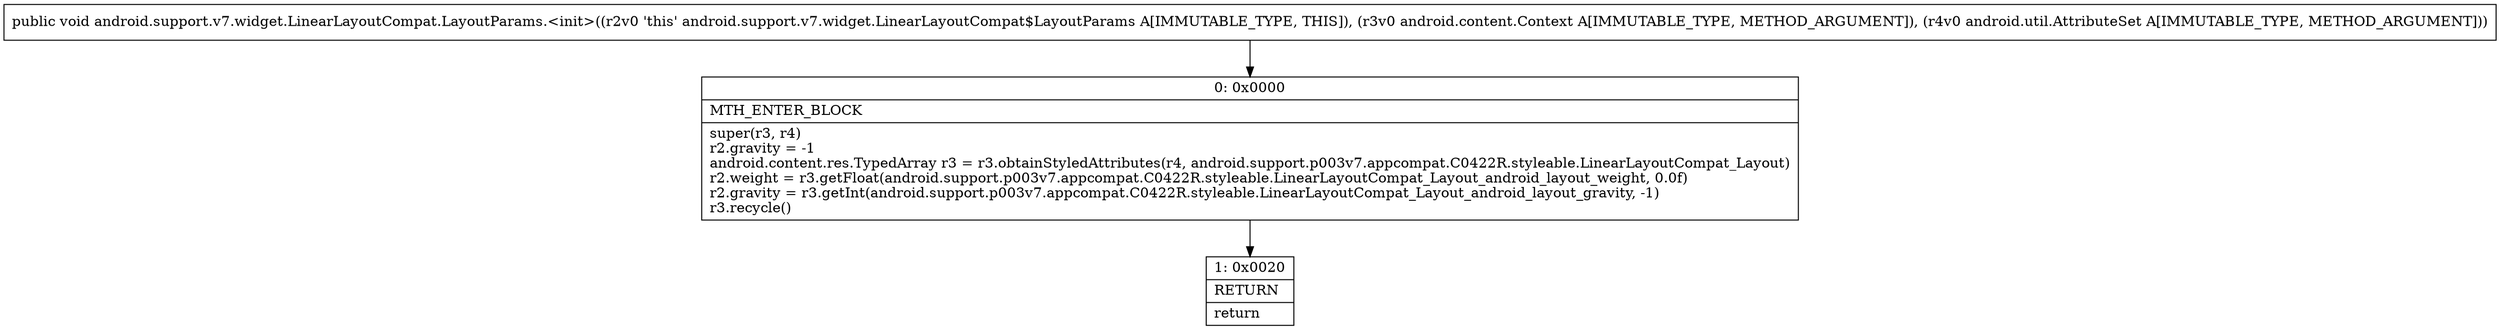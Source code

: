 digraph "CFG forandroid.support.v7.widget.LinearLayoutCompat.LayoutParams.\<init\>(Landroid\/content\/Context;Landroid\/util\/AttributeSet;)V" {
Node_0 [shape=record,label="{0\:\ 0x0000|MTH_ENTER_BLOCK\l|super(r3, r4)\lr2.gravity = \-1\landroid.content.res.TypedArray r3 = r3.obtainStyledAttributes(r4, android.support.p003v7.appcompat.C0422R.styleable.LinearLayoutCompat_Layout)\lr2.weight = r3.getFloat(android.support.p003v7.appcompat.C0422R.styleable.LinearLayoutCompat_Layout_android_layout_weight, 0.0f)\lr2.gravity = r3.getInt(android.support.p003v7.appcompat.C0422R.styleable.LinearLayoutCompat_Layout_android_layout_gravity, \-1)\lr3.recycle()\l}"];
Node_1 [shape=record,label="{1\:\ 0x0020|RETURN\l|return\l}"];
MethodNode[shape=record,label="{public void android.support.v7.widget.LinearLayoutCompat.LayoutParams.\<init\>((r2v0 'this' android.support.v7.widget.LinearLayoutCompat$LayoutParams A[IMMUTABLE_TYPE, THIS]), (r3v0 android.content.Context A[IMMUTABLE_TYPE, METHOD_ARGUMENT]), (r4v0 android.util.AttributeSet A[IMMUTABLE_TYPE, METHOD_ARGUMENT])) }"];
MethodNode -> Node_0;
Node_0 -> Node_1;
}

